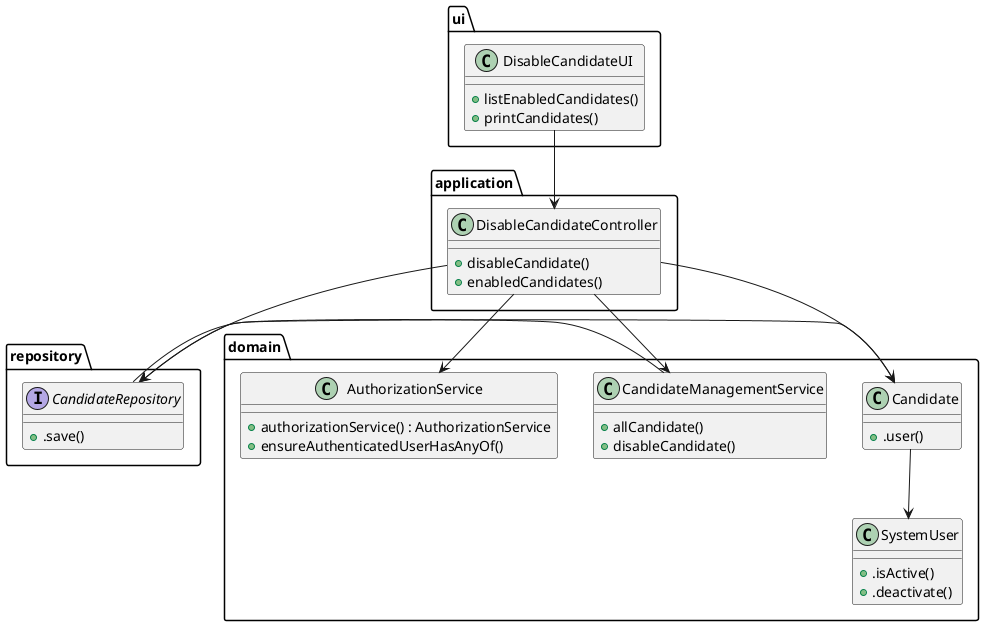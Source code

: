«@startuml




 package ui {
         class DisableCandidateUI {
            +listEnabledCandidates()
            +printCandidates()
         }
     }




     package application {
         class DisableCandidateController {
             +disableCandidate()
             +enabledCandidates()
         }
     }

     package repository {

         interface CandidateRepository{
             +.save()
         }
     }

     package domain {
         class SystemUser{
             +.isActive()
             +.deactivate()
         }
         class AuthorizationService {
                +authorizationService() : AuthorizationService
                +ensureAuthenticatedUserHasAnyOf()
         }

         class Candidate {
             +.user()
         }

         class CandidateManagementService{
             +allCandidate()
             +disableCandidate()
         }
     }



 DisableCandidateUI --> DisableCandidateController
 Candidate --> SystemUser
 DisableCandidateController --> Candidate
 DisableCandidateController --> CandidateRepository
 CandidateRepository -> Candidate
 DisableCandidateController --> AuthorizationService
DisableCandidateController --> CandidateManagementService
CandidateManagementService -> CandidateRepository
 @enduml